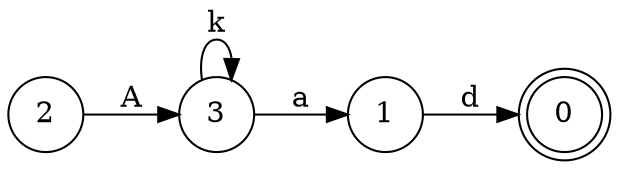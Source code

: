 digraph Automaton {
rankdir=LR;
size="8,5"
node [shape = doublecircle];
0;
node [shape = circle];
1 -> 0 [ label = "d" ];
2 -> 3 [ label = "A" ];
3 -> 1 [ label = "a" ];
3 -> 3 [ label = "k" ];
}
